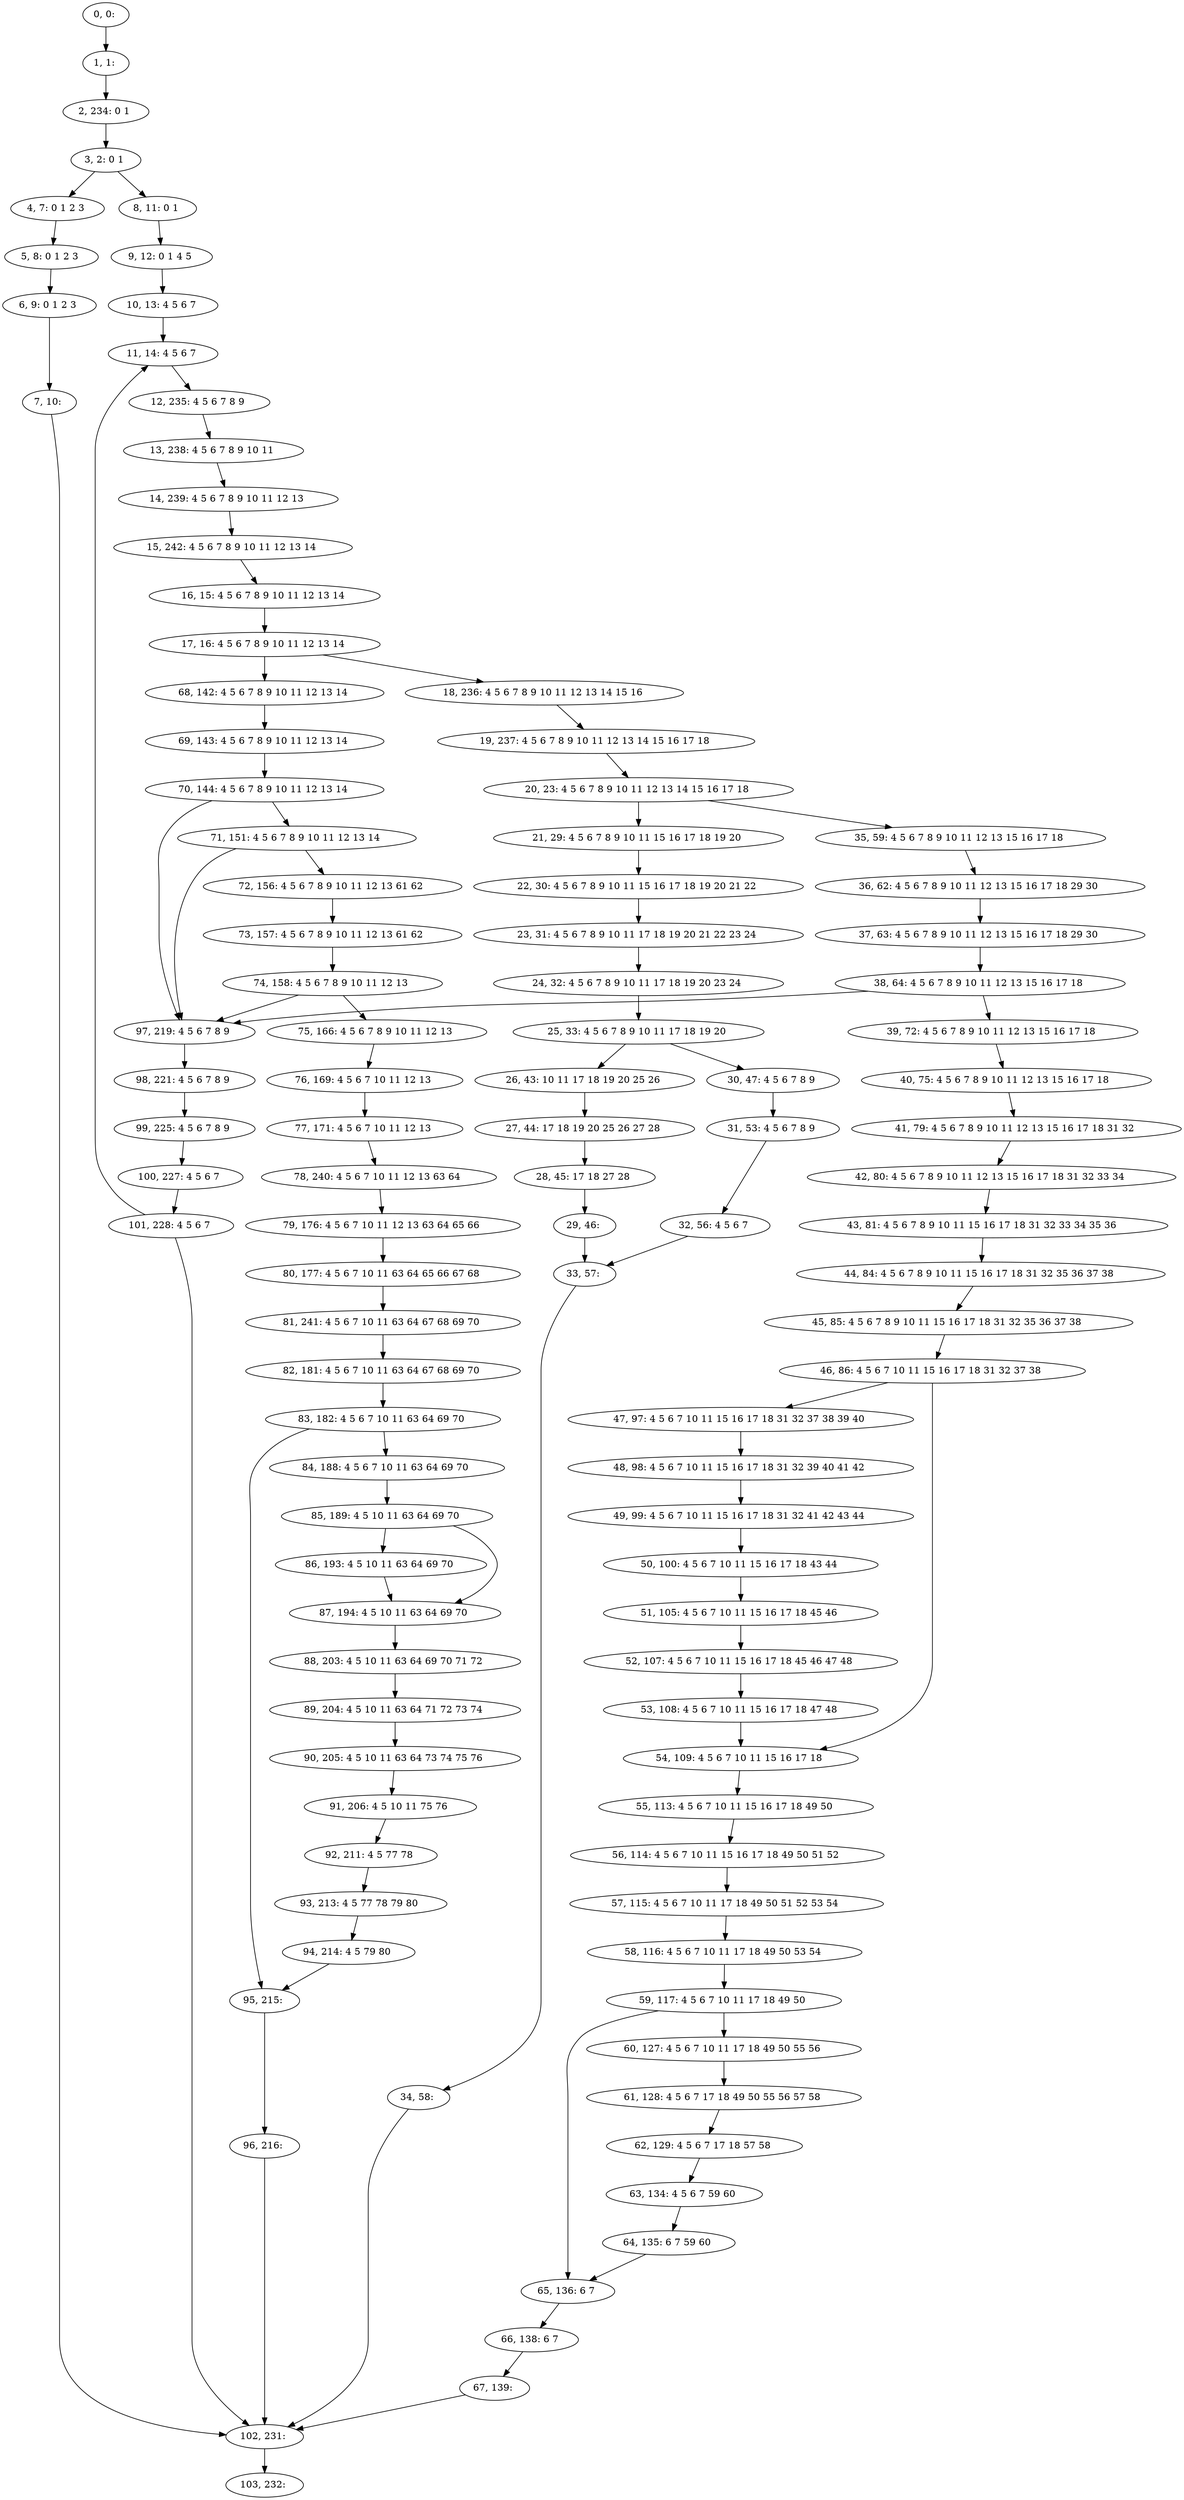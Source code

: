 digraph G {
0[label="0, 0: "];
1[label="1, 1: "];
2[label="2, 234: 0 1 "];
3[label="3, 2: 0 1 "];
4[label="4, 7: 0 1 2 3 "];
5[label="5, 8: 0 1 2 3 "];
6[label="6, 9: 0 1 2 3 "];
7[label="7, 10: "];
8[label="8, 11: 0 1 "];
9[label="9, 12: 0 1 4 5 "];
10[label="10, 13: 4 5 6 7 "];
11[label="11, 14: 4 5 6 7 "];
12[label="12, 235: 4 5 6 7 8 9 "];
13[label="13, 238: 4 5 6 7 8 9 10 11 "];
14[label="14, 239: 4 5 6 7 8 9 10 11 12 13 "];
15[label="15, 242: 4 5 6 7 8 9 10 11 12 13 14 "];
16[label="16, 15: 4 5 6 7 8 9 10 11 12 13 14 "];
17[label="17, 16: 4 5 6 7 8 9 10 11 12 13 14 "];
18[label="18, 236: 4 5 6 7 8 9 10 11 12 13 14 15 16 "];
19[label="19, 237: 4 5 6 7 8 9 10 11 12 13 14 15 16 17 18 "];
20[label="20, 23: 4 5 6 7 8 9 10 11 12 13 14 15 16 17 18 "];
21[label="21, 29: 4 5 6 7 8 9 10 11 15 16 17 18 19 20 "];
22[label="22, 30: 4 5 6 7 8 9 10 11 15 16 17 18 19 20 21 22 "];
23[label="23, 31: 4 5 6 7 8 9 10 11 17 18 19 20 21 22 23 24 "];
24[label="24, 32: 4 5 6 7 8 9 10 11 17 18 19 20 23 24 "];
25[label="25, 33: 4 5 6 7 8 9 10 11 17 18 19 20 "];
26[label="26, 43: 10 11 17 18 19 20 25 26 "];
27[label="27, 44: 17 18 19 20 25 26 27 28 "];
28[label="28, 45: 17 18 27 28 "];
29[label="29, 46: "];
30[label="30, 47: 4 5 6 7 8 9 "];
31[label="31, 53: 4 5 6 7 8 9 "];
32[label="32, 56: 4 5 6 7 "];
33[label="33, 57: "];
34[label="34, 58: "];
35[label="35, 59: 4 5 6 7 8 9 10 11 12 13 15 16 17 18 "];
36[label="36, 62: 4 5 6 7 8 9 10 11 12 13 15 16 17 18 29 30 "];
37[label="37, 63: 4 5 6 7 8 9 10 11 12 13 15 16 17 18 29 30 "];
38[label="38, 64: 4 5 6 7 8 9 10 11 12 13 15 16 17 18 "];
39[label="39, 72: 4 5 6 7 8 9 10 11 12 13 15 16 17 18 "];
40[label="40, 75: 4 5 6 7 8 9 10 11 12 13 15 16 17 18 "];
41[label="41, 79: 4 5 6 7 8 9 10 11 12 13 15 16 17 18 31 32 "];
42[label="42, 80: 4 5 6 7 8 9 10 11 12 13 15 16 17 18 31 32 33 34 "];
43[label="43, 81: 4 5 6 7 8 9 10 11 15 16 17 18 31 32 33 34 35 36 "];
44[label="44, 84: 4 5 6 7 8 9 10 11 15 16 17 18 31 32 35 36 37 38 "];
45[label="45, 85: 4 5 6 7 8 9 10 11 15 16 17 18 31 32 35 36 37 38 "];
46[label="46, 86: 4 5 6 7 10 11 15 16 17 18 31 32 37 38 "];
47[label="47, 97: 4 5 6 7 10 11 15 16 17 18 31 32 37 38 39 40 "];
48[label="48, 98: 4 5 6 7 10 11 15 16 17 18 31 32 39 40 41 42 "];
49[label="49, 99: 4 5 6 7 10 11 15 16 17 18 31 32 41 42 43 44 "];
50[label="50, 100: 4 5 6 7 10 11 15 16 17 18 43 44 "];
51[label="51, 105: 4 5 6 7 10 11 15 16 17 18 45 46 "];
52[label="52, 107: 4 5 6 7 10 11 15 16 17 18 45 46 47 48 "];
53[label="53, 108: 4 5 6 7 10 11 15 16 17 18 47 48 "];
54[label="54, 109: 4 5 6 7 10 11 15 16 17 18 "];
55[label="55, 113: 4 5 6 7 10 11 15 16 17 18 49 50 "];
56[label="56, 114: 4 5 6 7 10 11 15 16 17 18 49 50 51 52 "];
57[label="57, 115: 4 5 6 7 10 11 17 18 49 50 51 52 53 54 "];
58[label="58, 116: 4 5 6 7 10 11 17 18 49 50 53 54 "];
59[label="59, 117: 4 5 6 7 10 11 17 18 49 50 "];
60[label="60, 127: 4 5 6 7 10 11 17 18 49 50 55 56 "];
61[label="61, 128: 4 5 6 7 17 18 49 50 55 56 57 58 "];
62[label="62, 129: 4 5 6 7 17 18 57 58 "];
63[label="63, 134: 4 5 6 7 59 60 "];
64[label="64, 135: 6 7 59 60 "];
65[label="65, 136: 6 7 "];
66[label="66, 138: 6 7 "];
67[label="67, 139: "];
68[label="68, 142: 4 5 6 7 8 9 10 11 12 13 14 "];
69[label="69, 143: 4 5 6 7 8 9 10 11 12 13 14 "];
70[label="70, 144: 4 5 6 7 8 9 10 11 12 13 14 "];
71[label="71, 151: 4 5 6 7 8 9 10 11 12 13 14 "];
72[label="72, 156: 4 5 6 7 8 9 10 11 12 13 61 62 "];
73[label="73, 157: 4 5 6 7 8 9 10 11 12 13 61 62 "];
74[label="74, 158: 4 5 6 7 8 9 10 11 12 13 "];
75[label="75, 166: 4 5 6 7 8 9 10 11 12 13 "];
76[label="76, 169: 4 5 6 7 10 11 12 13 "];
77[label="77, 171: 4 5 6 7 10 11 12 13 "];
78[label="78, 240: 4 5 6 7 10 11 12 13 63 64 "];
79[label="79, 176: 4 5 6 7 10 11 12 13 63 64 65 66 "];
80[label="80, 177: 4 5 6 7 10 11 63 64 65 66 67 68 "];
81[label="81, 241: 4 5 6 7 10 11 63 64 67 68 69 70 "];
82[label="82, 181: 4 5 6 7 10 11 63 64 67 68 69 70 "];
83[label="83, 182: 4 5 6 7 10 11 63 64 69 70 "];
84[label="84, 188: 4 5 6 7 10 11 63 64 69 70 "];
85[label="85, 189: 4 5 10 11 63 64 69 70 "];
86[label="86, 193: 4 5 10 11 63 64 69 70 "];
87[label="87, 194: 4 5 10 11 63 64 69 70 "];
88[label="88, 203: 4 5 10 11 63 64 69 70 71 72 "];
89[label="89, 204: 4 5 10 11 63 64 71 72 73 74 "];
90[label="90, 205: 4 5 10 11 63 64 73 74 75 76 "];
91[label="91, 206: 4 5 10 11 75 76 "];
92[label="92, 211: 4 5 77 78 "];
93[label="93, 213: 4 5 77 78 79 80 "];
94[label="94, 214: 4 5 79 80 "];
95[label="95, 215: "];
96[label="96, 216: "];
97[label="97, 219: 4 5 6 7 8 9 "];
98[label="98, 221: 4 5 6 7 8 9 "];
99[label="99, 225: 4 5 6 7 8 9 "];
100[label="100, 227: 4 5 6 7 "];
101[label="101, 228: 4 5 6 7 "];
102[label="102, 231: "];
103[label="103, 232: "];
0->1 ;
1->2 ;
2->3 ;
3->4 ;
3->8 ;
4->5 ;
5->6 ;
6->7 ;
7->102 ;
8->9 ;
9->10 ;
10->11 ;
11->12 ;
12->13 ;
13->14 ;
14->15 ;
15->16 ;
16->17 ;
17->18 ;
17->68 ;
18->19 ;
19->20 ;
20->21 ;
20->35 ;
21->22 ;
22->23 ;
23->24 ;
24->25 ;
25->26 ;
25->30 ;
26->27 ;
27->28 ;
28->29 ;
29->33 ;
30->31 ;
31->32 ;
32->33 ;
33->34 ;
34->102 ;
35->36 ;
36->37 ;
37->38 ;
38->39 ;
38->97 ;
39->40 ;
40->41 ;
41->42 ;
42->43 ;
43->44 ;
44->45 ;
45->46 ;
46->47 ;
46->54 ;
47->48 ;
48->49 ;
49->50 ;
50->51 ;
51->52 ;
52->53 ;
53->54 ;
54->55 ;
55->56 ;
56->57 ;
57->58 ;
58->59 ;
59->60 ;
59->65 ;
60->61 ;
61->62 ;
62->63 ;
63->64 ;
64->65 ;
65->66 ;
66->67 ;
67->102 ;
68->69 ;
69->70 ;
70->71 ;
70->97 ;
71->72 ;
71->97 ;
72->73 ;
73->74 ;
74->75 ;
74->97 ;
75->76 ;
76->77 ;
77->78 ;
78->79 ;
79->80 ;
80->81 ;
81->82 ;
82->83 ;
83->84 ;
83->95 ;
84->85 ;
85->86 ;
85->87 ;
86->87 ;
87->88 ;
88->89 ;
89->90 ;
90->91 ;
91->92 ;
92->93 ;
93->94 ;
94->95 ;
95->96 ;
96->102 ;
97->98 ;
98->99 ;
99->100 ;
100->101 ;
101->102 ;
101->11 ;
102->103 ;
}
